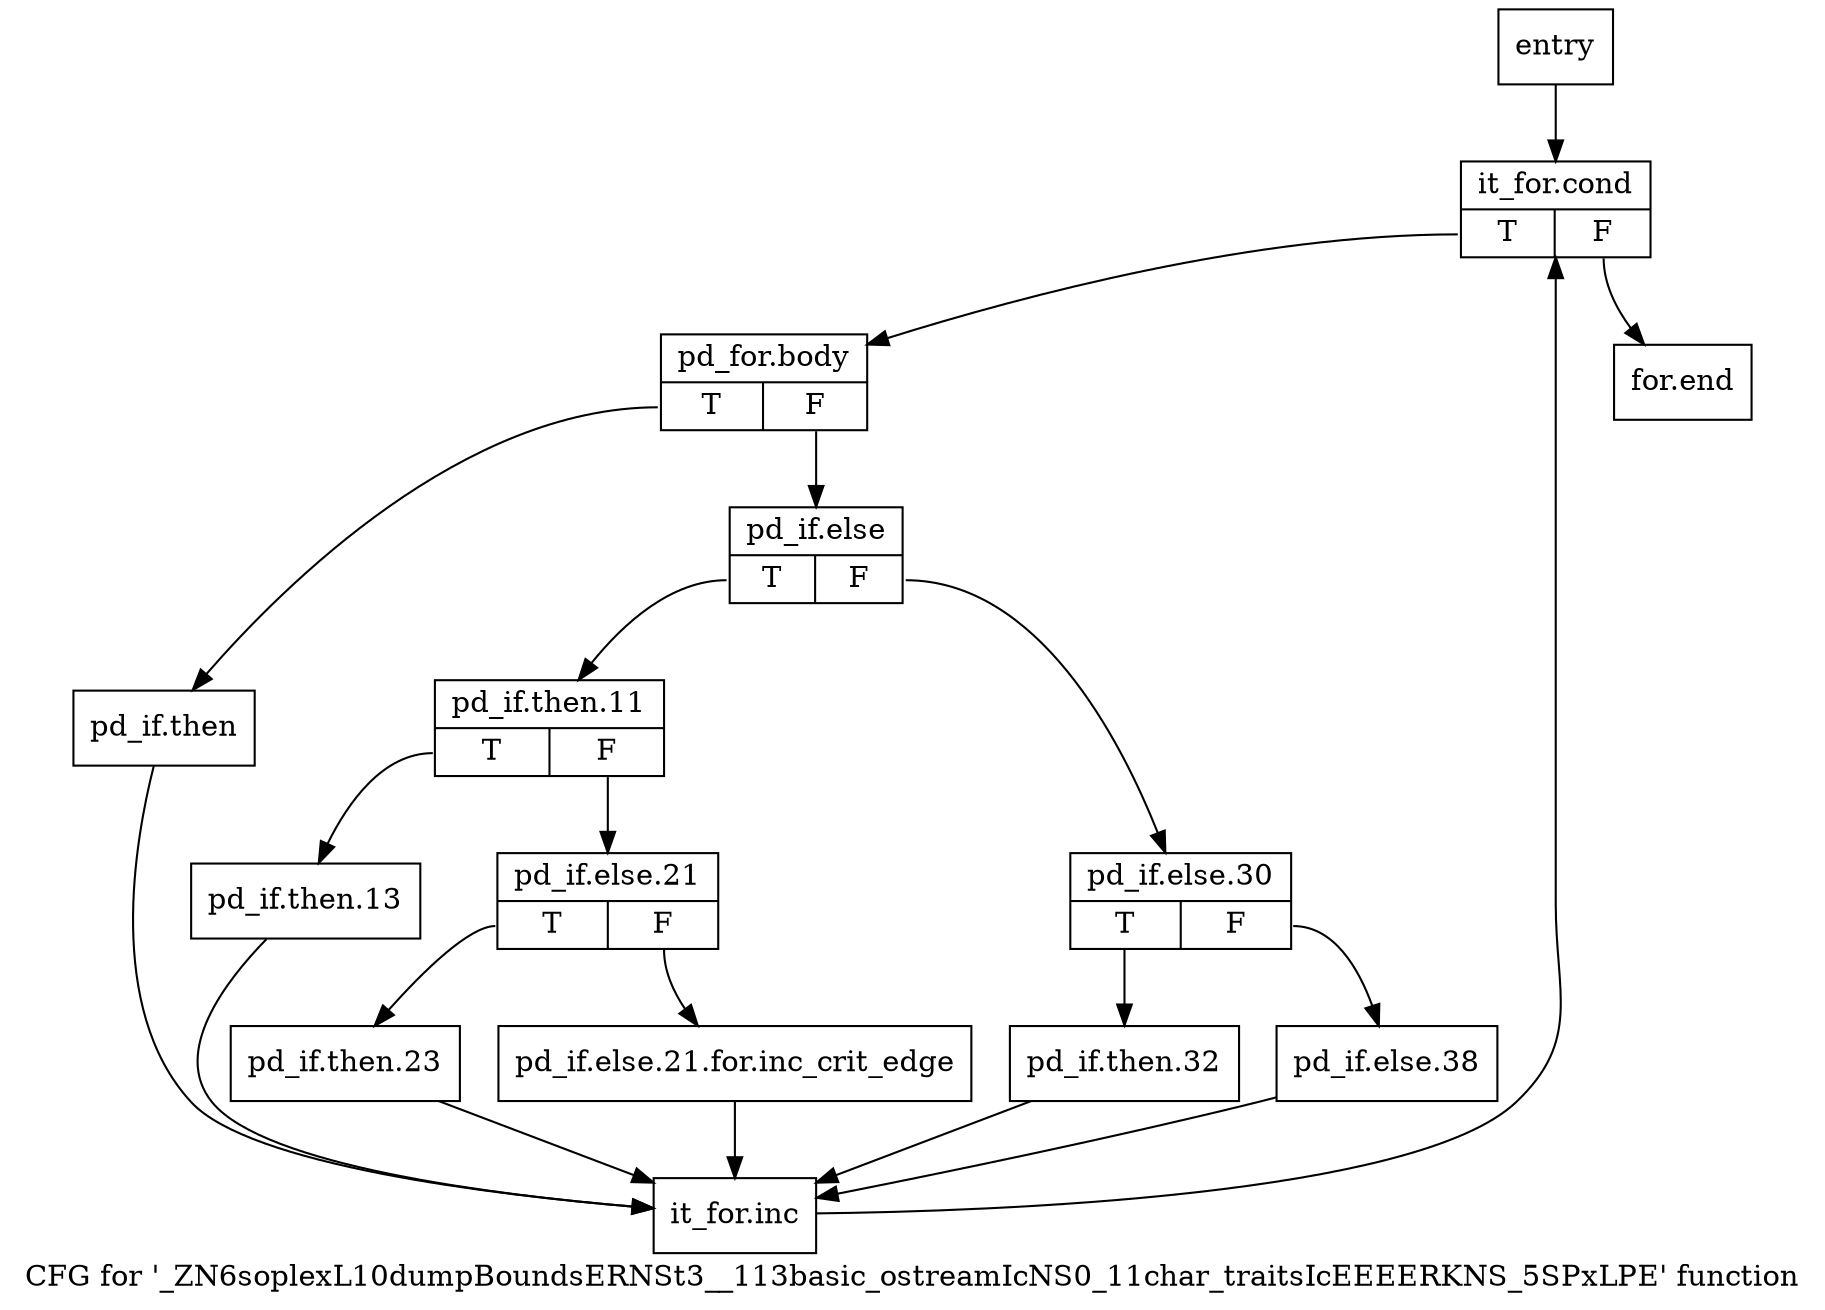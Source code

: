 digraph "CFG for '_ZN6soplexL10dumpBoundsERNSt3__113basic_ostreamIcNS0_11char_traitsIcEEEERKNS_5SPxLPE' function" {
	label="CFG for '_ZN6soplexL10dumpBoundsERNSt3__113basic_ostreamIcNS0_11char_traitsIcEEEERKNS_5SPxLPE' function";

	Node0x2842f60 [shape=record,label="{entry}"];
	Node0x2842f60 -> Node0x2842fb0;
	Node0x2842fb0 [shape=record,label="{it_for.cond|{<s0>T|<s1>F}}"];
	Node0x2842fb0:s0 -> Node0x2843000;
	Node0x2842fb0:s1 -> Node0x2843ba0;
	Node0x2843000 [shape=record,label="{pd_for.body|{<s0>T|<s1>F}}"];
	Node0x2843000:s0 -> Node0x2843050;
	Node0x2843000:s1 -> Node0x28430a0;
	Node0x2843050 [shape=record,label="{pd_if.then}"];
	Node0x2843050 -> Node0x2843b50;
	Node0x28430a0 [shape=record,label="{pd_if.else|{<s0>T|<s1>F}}"];
	Node0x28430a0:s0 -> Node0x28438d0;
	Node0x28430a0:s1 -> Node0x2843a60;
	Node0x28438d0 [shape=record,label="{pd_if.then.11|{<s0>T|<s1>F}}"];
	Node0x28438d0:s0 -> Node0x2843920;
	Node0x28438d0:s1 -> Node0x2843970;
	Node0x2843920 [shape=record,label="{pd_if.then.13}"];
	Node0x2843920 -> Node0x2843b50;
	Node0x2843970 [shape=record,label="{pd_if.else.21|{<s0>T|<s1>F}}"];
	Node0x2843970:s0 -> Node0x2843a10;
	Node0x2843970:s1 -> Node0x28439c0;
	Node0x28439c0 [shape=record,label="{pd_if.else.21.for.inc_crit_edge}"];
	Node0x28439c0 -> Node0x2843b50;
	Node0x2843a10 [shape=record,label="{pd_if.then.23}"];
	Node0x2843a10 -> Node0x2843b50;
	Node0x2843a60 [shape=record,label="{pd_if.else.30|{<s0>T|<s1>F}}"];
	Node0x2843a60:s0 -> Node0x2843ab0;
	Node0x2843a60:s1 -> Node0x2843b00;
	Node0x2843ab0 [shape=record,label="{pd_if.then.32}"];
	Node0x2843ab0 -> Node0x2843b50;
	Node0x2843b00 [shape=record,label="{pd_if.else.38}"];
	Node0x2843b00 -> Node0x2843b50;
	Node0x2843b50 [shape=record,label="{it_for.inc}"];
	Node0x2843b50 -> Node0x2842fb0;
	Node0x2843ba0 [shape=record,label="{for.end}"];
}
